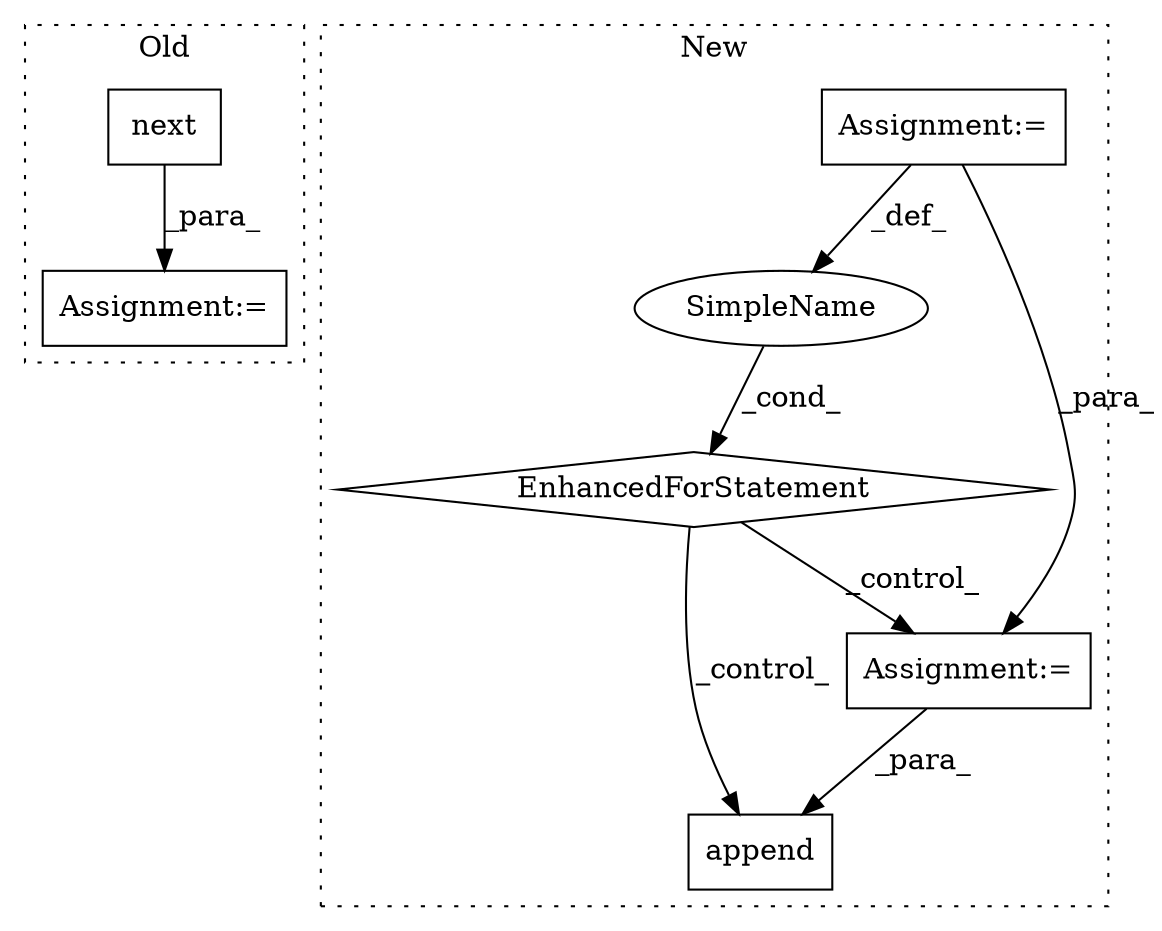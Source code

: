 digraph G {
subgraph cluster0 {
1 [label="next" a="32" s="10607" l="6" shape="box"];
3 [label="Assignment:=" a="7" s="10603" l="1" shape="box"];
label = "Old";
style="dotted";
}
subgraph cluster1 {
2 [label="append" a="32" s="11175,11214" l="7,1" shape="box"];
4 [label="EnhancedForStatement" a="70" s="10633,10728" l="66,2" shape="diamond"];
5 [label="Assignment:=" a="7" s="10586" l="1" shape="box"];
6 [label="SimpleName" a="42" s="10715" l="2" shape="ellipse"];
7 [label="Assignment:=" a="7" s="10972" l="1" shape="box"];
label = "New";
style="dotted";
}
1 -> 3 [label="_para_"];
4 -> 2 [label="_control_"];
4 -> 7 [label="_control_"];
5 -> 7 [label="_para_"];
5 -> 6 [label="_def_"];
6 -> 4 [label="_cond_"];
7 -> 2 [label="_para_"];
}